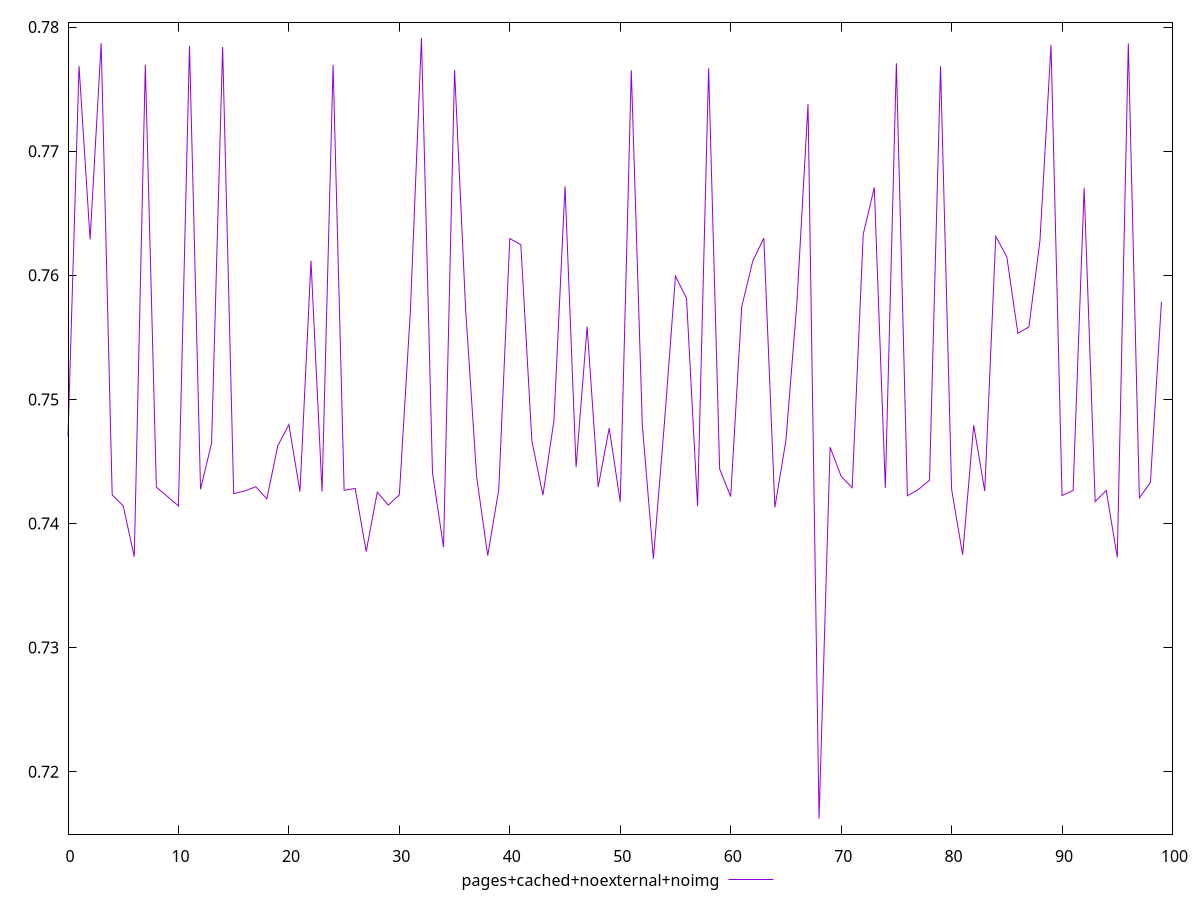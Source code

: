 $_pagesCachedNoexternalNoimg <<EOF
0.747027604834135
0.7768569941829364
0.7628883116303459
0.7787019132856986
0.7423114132067349
0.7414144395389354
0.7373225284317089
0.7769624448205881
0.7429287810406683
0.7421785475337955
0.7414138440660519
0.7784746343048559
0.742758490301338
0.7464811142977159
0.7783941067277618
0.7424092959748577
0.7426187077937243
0.7429610302110546
0.7419859948453036
0.7462808476425588
0.7479742589230249
0.7425621232835351
0.7611755186601917
0.742577333770003
0.7769587298750307
0.7426727482319518
0.742827865678288
0.737736721614569
0.7425273470235504
0.7414835937748734
0.7423106760666255
0.7571583131262336
0.7791282319335076
0.7441009195010412
0.7380954545729304
0.7765456398563222
0.7572529975109066
0.7437453545981092
0.7374145946050615
0.7427378407105778
0.7629621315675078
0.7624609509330759
0.746638279284417
0.74228911134283
0.748321037666438
0.7671654879654173
0.7445334832608603
0.7558621109607795
0.7429412051870369
0.7476826961390196
0.7417404398301719
0.7765152287767424
0.7479326407146571
0.7371551063622097
0.74810244687367
0.7599315145029729
0.7581489819096737
0.7413761735182445
0.7766834353280501
0.7443898652673562
0.7421688320128174
0.7574645548190497
0.761153485293286
0.7629939109951428
0.7413022841221203
0.746697937314618
0.7578526178955869
0.7737886557605629
0.7162280112814366
0.7461473088398242
0.7438008278510883
0.7428870140524668
0.7633157029231815
0.7670776493446297
0.7428754788030488
0.7770905608995374
0.7422357927706251
0.7427487402685332
0.7434889914156417
0.7768513663966411
0.742762383719463
0.7374802097558774
0.7479157654382286
0.7426155718198766
0.7631345180656777
0.761491283896806
0.7553321945907088
0.7558370185090577
0.7627920348952714
0.7785683904624878
0.7422607131368677
0.74265712017367
0.7670614854955008
0.7417630372162933
0.742661251614031
0.7372660835193262
0.7786806688982503
0.7420654505364382
0.7433050816229633
0.7578723393149758
EOF
set key outside below
set terminal pngcairo
set output "report_00006_2020-11-02T20-21-41.718Z/performance_score/pages+cached+noexternal+noimg//score.png"
set yrange [0.7149700068683952:0.780386236346549]
plot $_pagesCachedNoexternalNoimg title "pages+cached+noexternal+noimg" with line ,